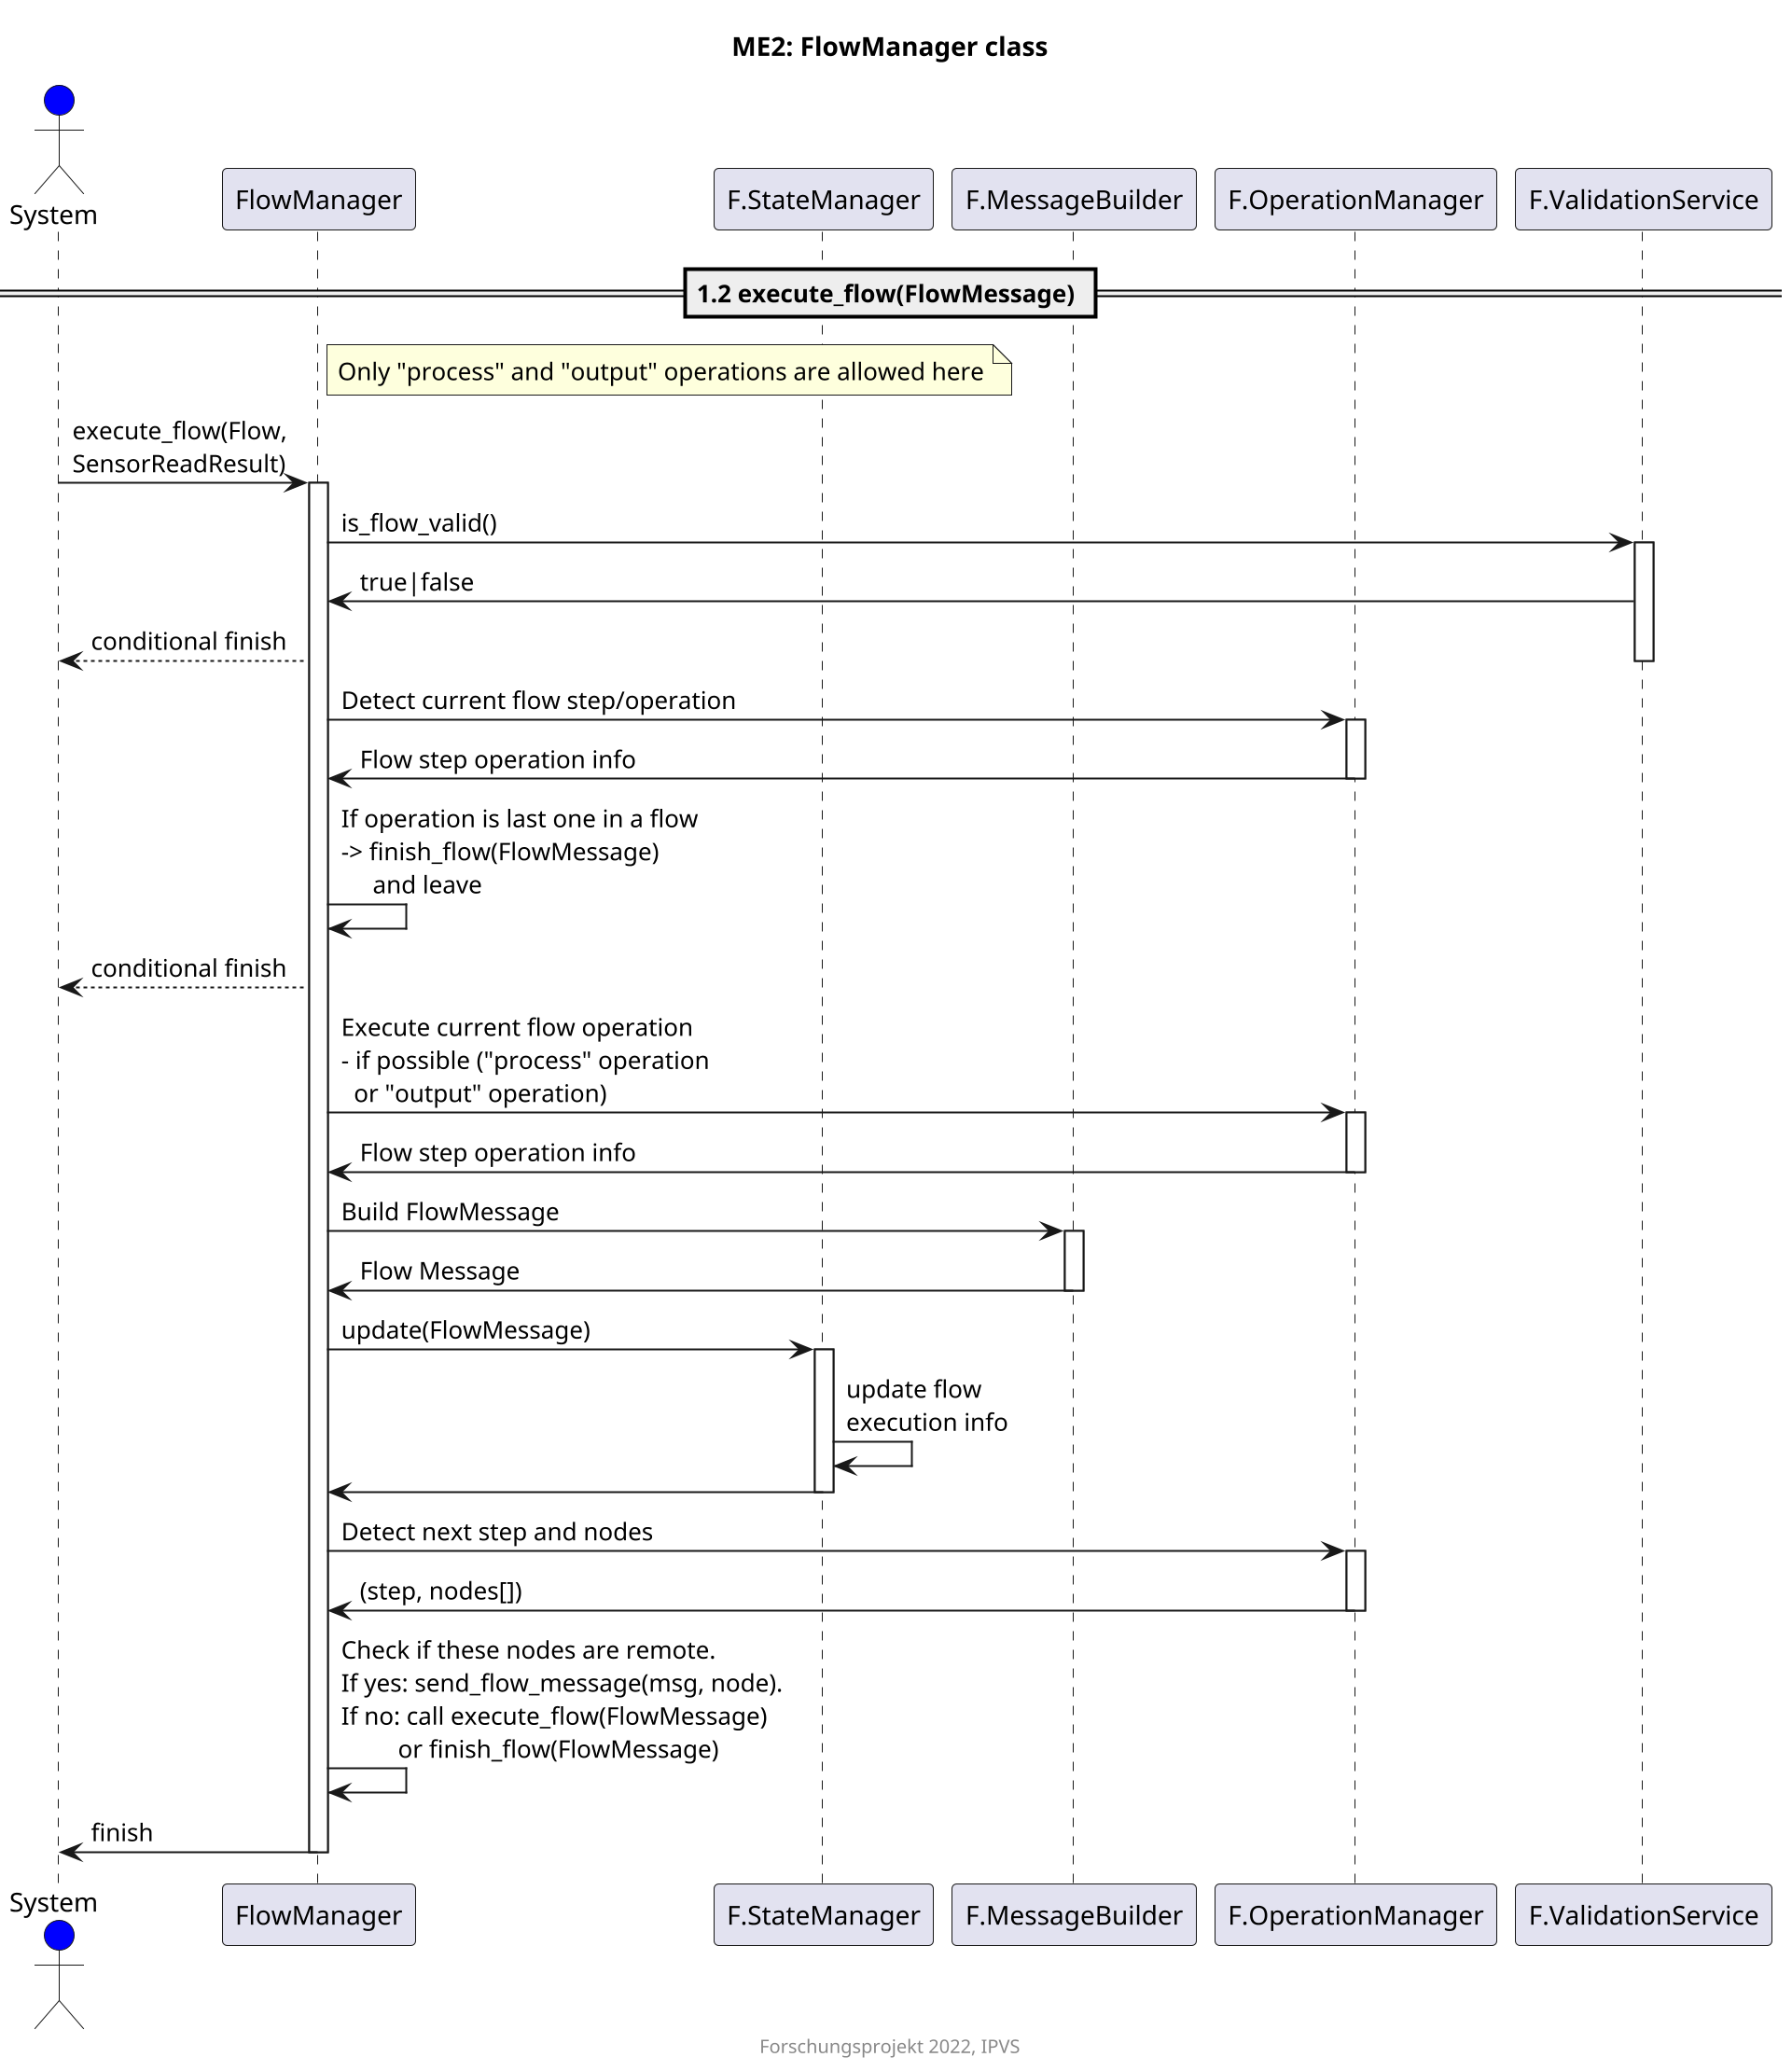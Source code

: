 @startuml

' this is a comment
' read here for syntax: https://plantuml.com/sequence-diagram

title ME2: FlowManager class
footer Forschungsprojekt 2022, IPVS
scale 2

actor System #blue
participant "FlowManager" as FM
participant "F.StateManager" as FSM
participant "F.MessageBuilder" as FMB
participant "F.OperationManager" as FOM
participant "F.ValidationService" as FVS


== 1.2 execute_flow(FlowMessage) ==
note right FM: Only "process" and "output" operations are allowed here
System -> FM: execute_flow(Flow,\nSensorReadResult)
activate FM

FM -> FVS: is_flow_valid()
activate FVS
FVS -> FM: true|false
FM --> System: conditional finish
deactivate FVS

FM -> FOM: Detect current flow step/operation
activate FOM
FOM -> FM: Flow step operation info
deactivate FOM

FM -> FM: If operation is last one in a flow \n-> finish_flow(FlowMessage)\n     and leave
FM --> System: conditional finish

FM -> FOM: Execute current flow operation\n- if possible ("process" operation\n  or "output" operation)
activate FOM
FOM -> FM: Flow step operation info
deactivate FOM

FM -> FMB: Build FlowMessage
activate FMB
FMB -> FM: Flow Message
deactivate FMB

FM -> FSM: update(FlowMessage)
activate FSM
FSM -> FSM: update flow\nexecution info
FSM -> FM:
deactivate FSM

FM -> FOM: Detect next step and nodes
activate FOM
FOM -> FM: (step, nodes[])
deactivate FOM

FM -> FM: Check if these nodes are remote.\nIf yes: send_flow_message(msg, node).\nIf no: call execute_flow(FlowMessage)\n         or finish_flow(FlowMessage)
FM -> System: finish
deactivate FM
deactivate FM



@enduml